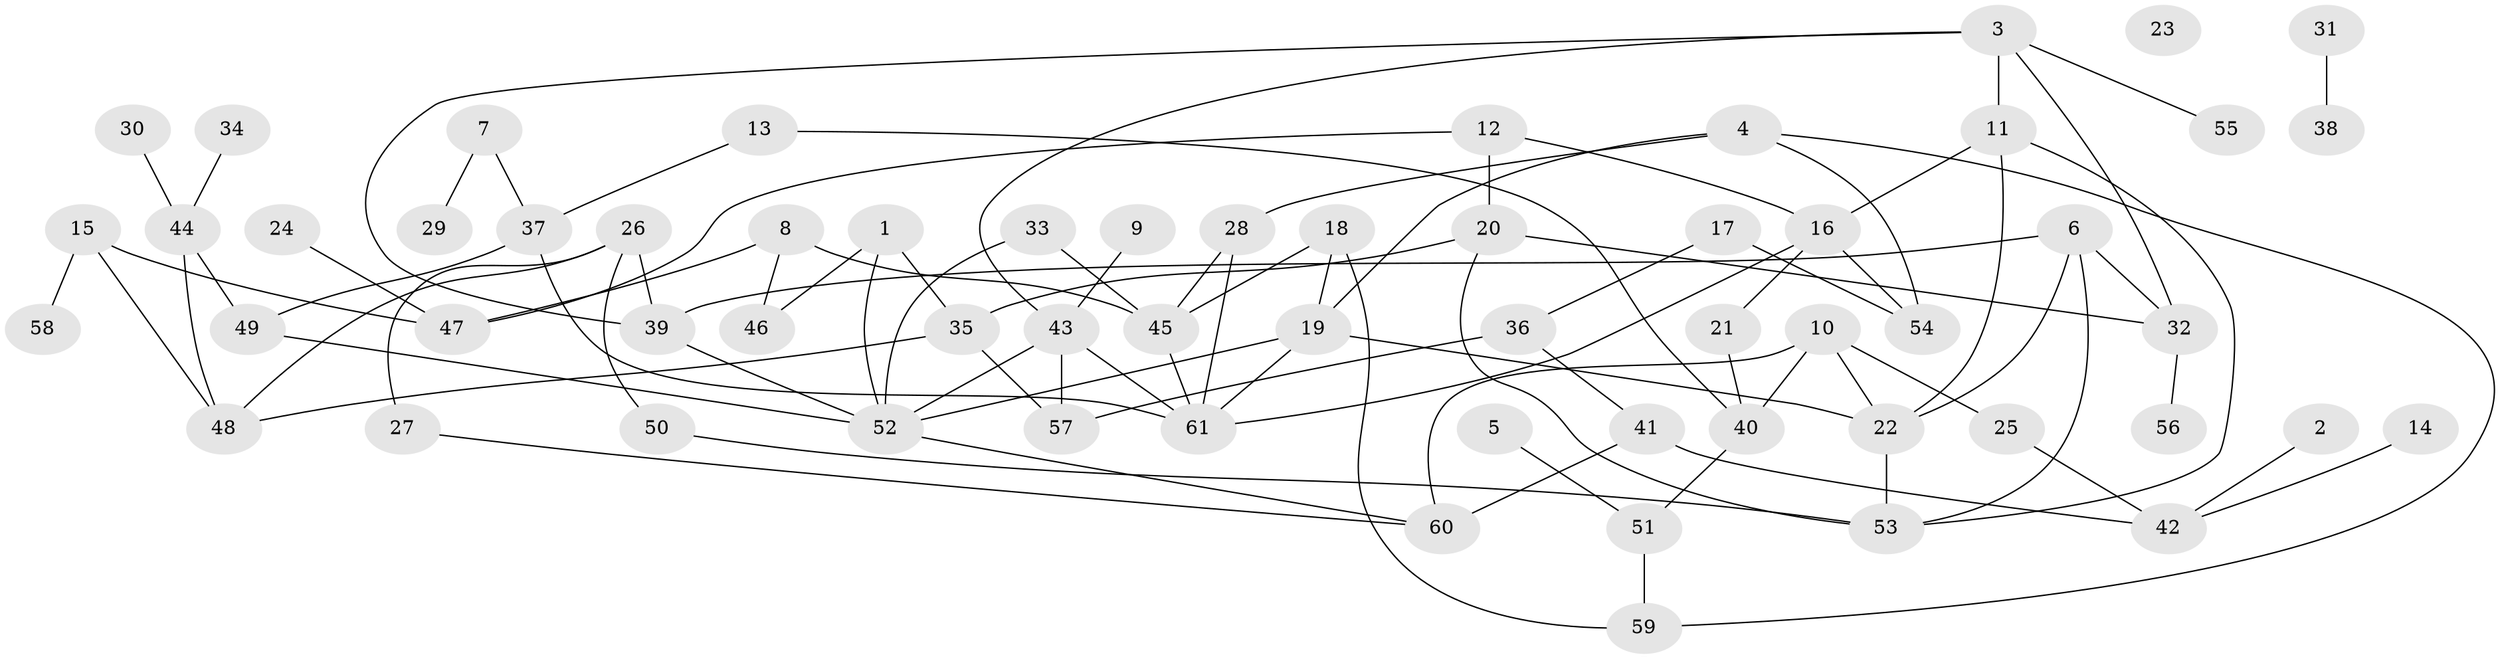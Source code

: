 // coarse degree distribution, {7: 0.041666666666666664, 3: 0.20833333333333334, 4: 0.3333333333333333, 10: 0.041666666666666664, 8: 0.041666666666666664, 9: 0.041666666666666664, 1: 0.125, 6: 0.041666666666666664, 0: 0.08333333333333333, 2: 0.041666666666666664}
// Generated by graph-tools (version 1.1) at 2025/16/03/04/25 18:16:40]
// undirected, 61 vertices, 91 edges
graph export_dot {
graph [start="1"]
  node [color=gray90,style=filled];
  1;
  2;
  3;
  4;
  5;
  6;
  7;
  8;
  9;
  10;
  11;
  12;
  13;
  14;
  15;
  16;
  17;
  18;
  19;
  20;
  21;
  22;
  23;
  24;
  25;
  26;
  27;
  28;
  29;
  30;
  31;
  32;
  33;
  34;
  35;
  36;
  37;
  38;
  39;
  40;
  41;
  42;
  43;
  44;
  45;
  46;
  47;
  48;
  49;
  50;
  51;
  52;
  53;
  54;
  55;
  56;
  57;
  58;
  59;
  60;
  61;
  1 -- 35;
  1 -- 46;
  1 -- 52;
  2 -- 42;
  3 -- 11;
  3 -- 32;
  3 -- 39;
  3 -- 43;
  3 -- 55;
  4 -- 19;
  4 -- 28;
  4 -- 54;
  4 -- 59;
  5 -- 51;
  6 -- 22;
  6 -- 32;
  6 -- 39;
  6 -- 53;
  7 -- 29;
  7 -- 37;
  8 -- 45;
  8 -- 46;
  8 -- 47;
  9 -- 43;
  10 -- 22;
  10 -- 25;
  10 -- 40;
  10 -- 60;
  11 -- 16;
  11 -- 22;
  11 -- 53;
  12 -- 16;
  12 -- 20;
  12 -- 47;
  13 -- 37;
  13 -- 40;
  14 -- 42;
  15 -- 47;
  15 -- 48;
  15 -- 58;
  16 -- 21;
  16 -- 54;
  16 -- 61;
  17 -- 36;
  17 -- 54;
  18 -- 19;
  18 -- 45;
  18 -- 59;
  19 -- 22;
  19 -- 52;
  19 -- 61;
  20 -- 32;
  20 -- 35;
  20 -- 53;
  21 -- 40;
  22 -- 53;
  24 -- 47;
  25 -- 42;
  26 -- 27;
  26 -- 39;
  26 -- 48;
  26 -- 50;
  27 -- 60;
  28 -- 45;
  28 -- 61;
  30 -- 44;
  31 -- 38;
  32 -- 56;
  33 -- 45;
  33 -- 52;
  34 -- 44;
  35 -- 48;
  35 -- 57;
  36 -- 41;
  36 -- 57;
  37 -- 49;
  37 -- 61;
  39 -- 52;
  40 -- 51;
  41 -- 42;
  41 -- 60;
  43 -- 52;
  43 -- 57;
  43 -- 61;
  44 -- 48;
  44 -- 49;
  45 -- 61;
  49 -- 52;
  50 -- 53;
  51 -- 59;
  52 -- 60;
}
